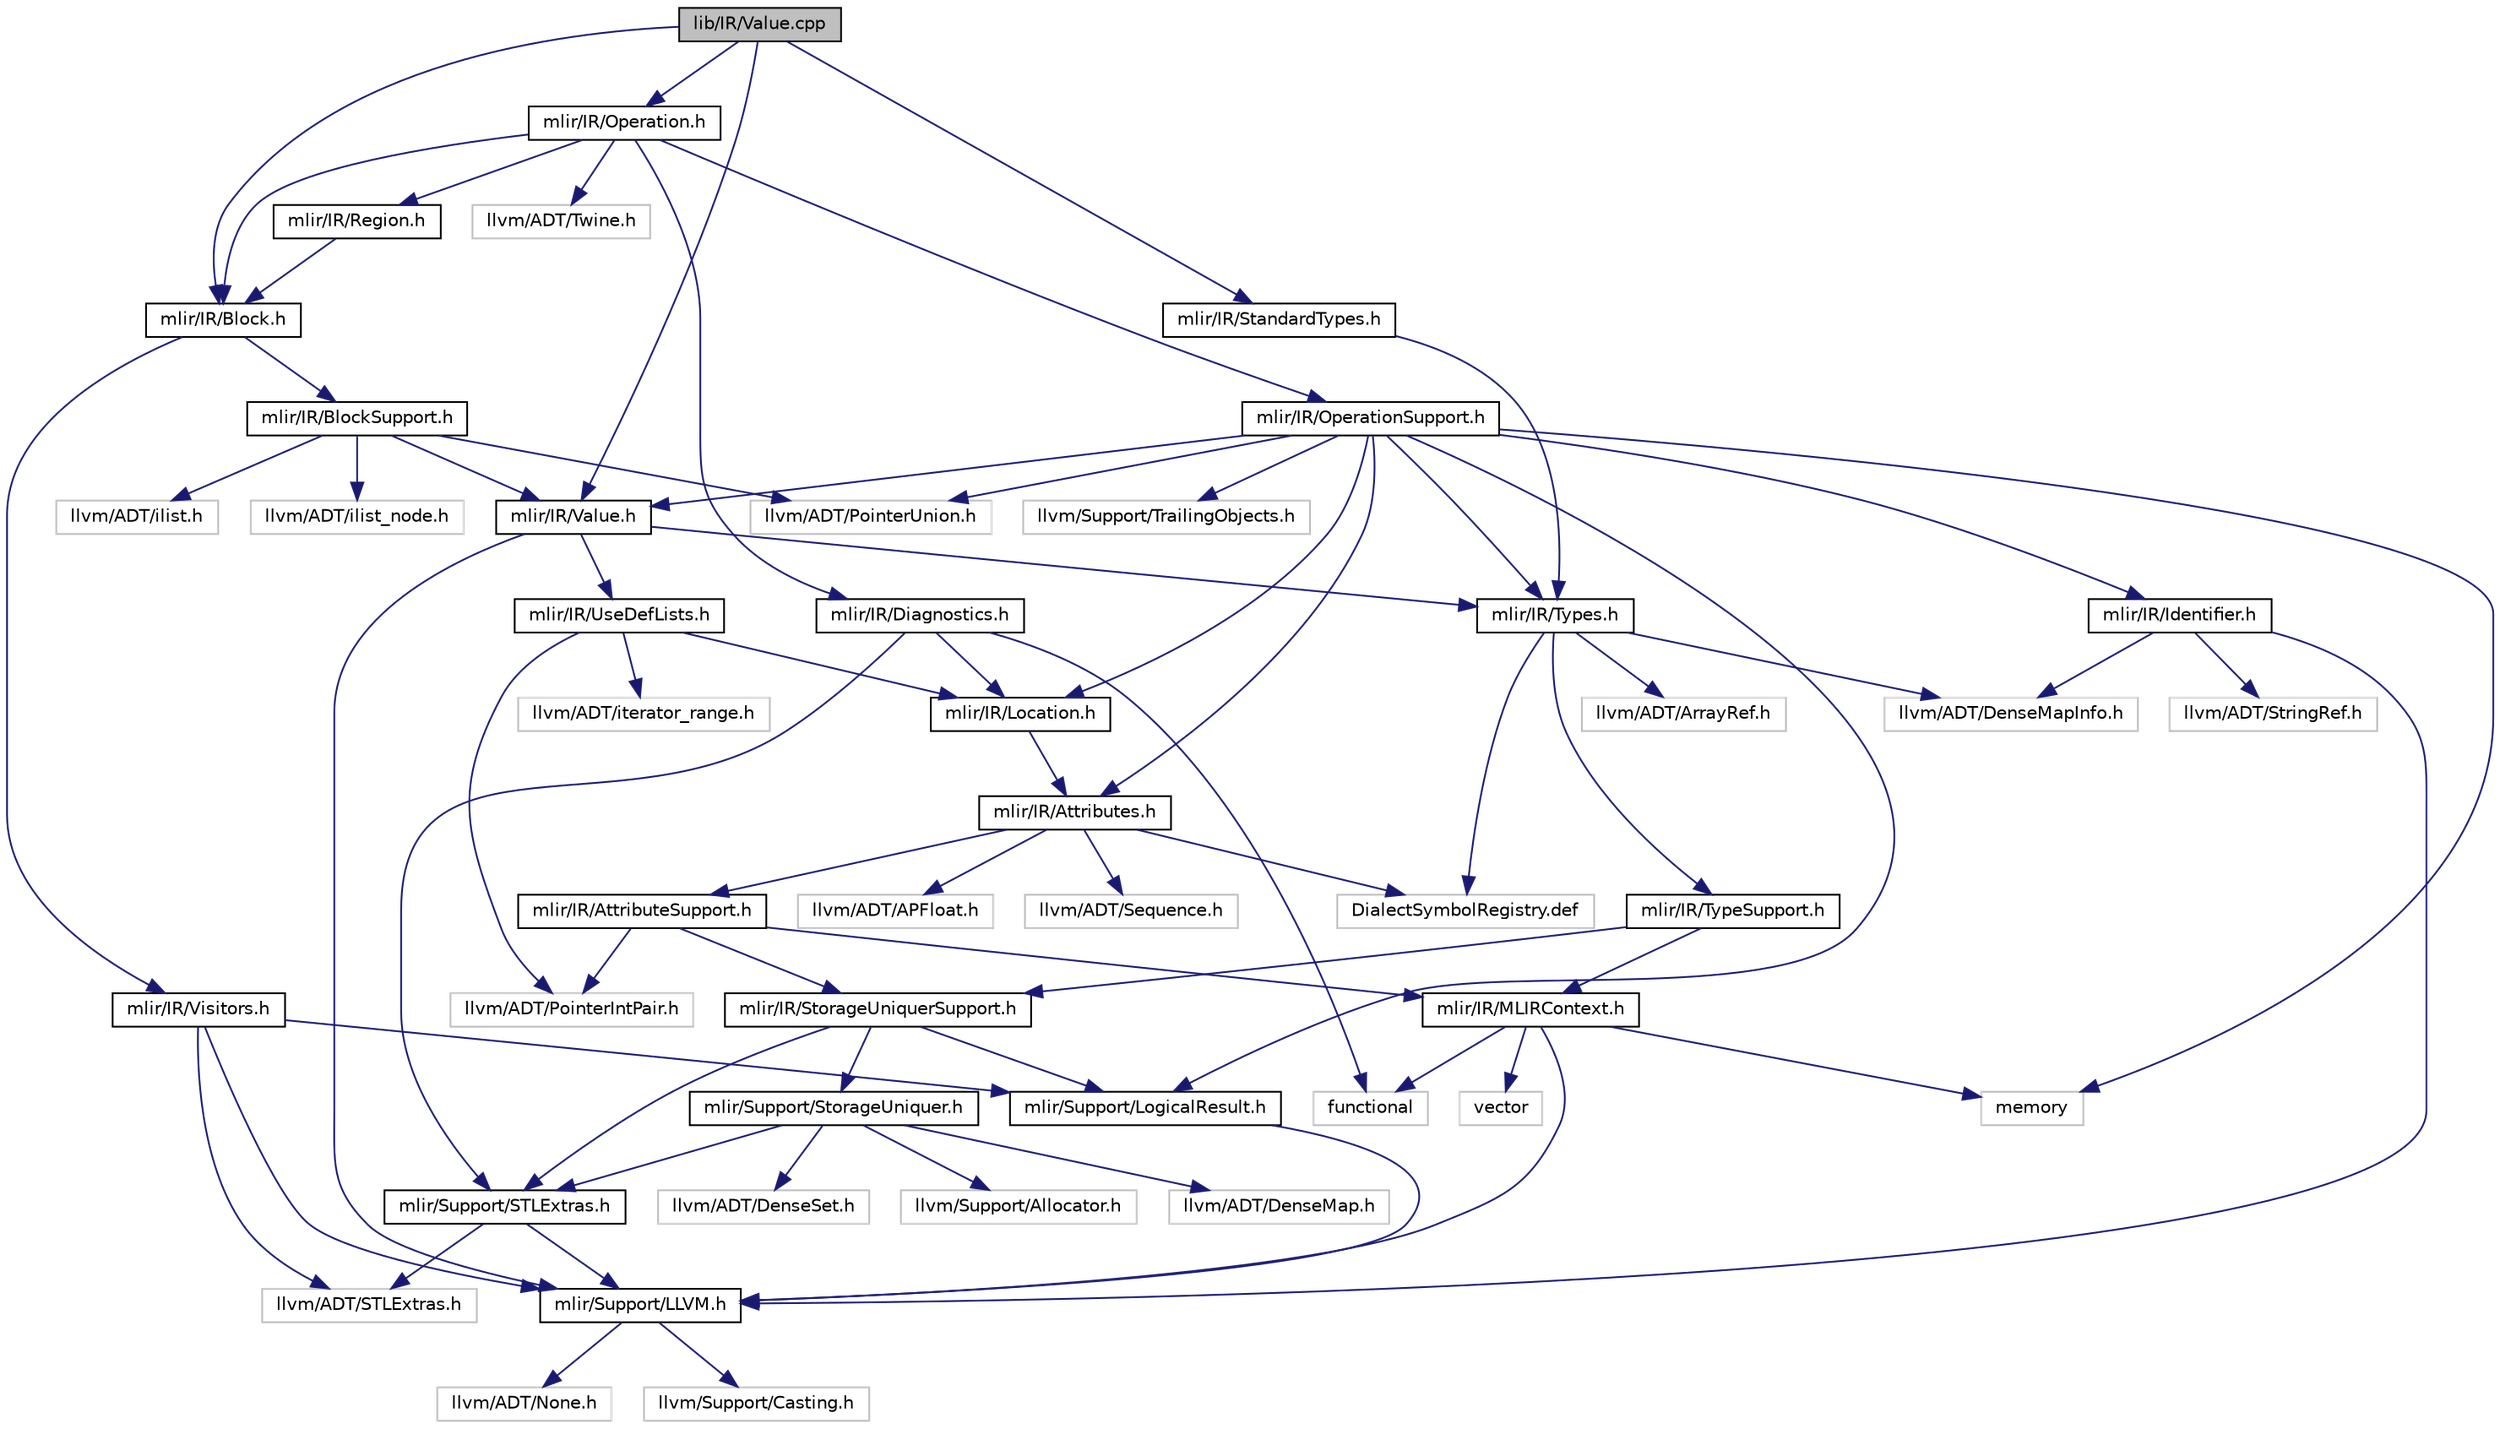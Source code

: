 digraph "lib/IR/Value.cpp"
{
  bgcolor="transparent";
  edge [fontname="Helvetica",fontsize="10",labelfontname="Helvetica",labelfontsize="10"];
  node [fontname="Helvetica",fontsize="10",shape=record];
  Node0 [label="lib/IR/Value.cpp",height=0.2,width=0.4,color="black", fillcolor="grey75", style="filled", fontcolor="black"];
  Node0 -> Node1 [color="midnightblue",fontsize="10",style="solid",fontname="Helvetica"];
  Node1 [label="mlir/IR/Value.h",height=0.2,width=0.4,color="black",URL="$Value_8h.html"];
  Node1 -> Node2 [color="midnightblue",fontsize="10",style="solid",fontname="Helvetica"];
  Node2 [label="mlir/IR/Types.h",height=0.2,width=0.4,color="black",URL="$Types_8h.html"];
  Node2 -> Node3 [color="midnightblue",fontsize="10",style="solid",fontname="Helvetica"];
  Node3 [label="mlir/IR/TypeSupport.h",height=0.2,width=0.4,color="black",URL="$TypeSupport_8h.html"];
  Node3 -> Node4 [color="midnightblue",fontsize="10",style="solid",fontname="Helvetica"];
  Node4 [label="mlir/IR/MLIRContext.h",height=0.2,width=0.4,color="black",URL="$MLIRContext_8h.html"];
  Node4 -> Node5 [color="midnightblue",fontsize="10",style="solid",fontname="Helvetica"];
  Node5 [label="mlir/Support/LLVM.h",height=0.2,width=0.4,color="black",URL="$LLVM_8h.html"];
  Node5 -> Node6 [color="midnightblue",fontsize="10",style="solid",fontname="Helvetica"];
  Node6 [label="llvm/ADT/None.h",height=0.2,width=0.4,color="grey75"];
  Node5 -> Node7 [color="midnightblue",fontsize="10",style="solid",fontname="Helvetica"];
  Node7 [label="llvm/Support/Casting.h",height=0.2,width=0.4,color="grey75"];
  Node4 -> Node8 [color="midnightblue",fontsize="10",style="solid",fontname="Helvetica"];
  Node8 [label="functional",height=0.2,width=0.4,color="grey75"];
  Node4 -> Node9 [color="midnightblue",fontsize="10",style="solid",fontname="Helvetica"];
  Node9 [label="memory",height=0.2,width=0.4,color="grey75"];
  Node4 -> Node10 [color="midnightblue",fontsize="10",style="solid",fontname="Helvetica"];
  Node10 [label="vector",height=0.2,width=0.4,color="grey75"];
  Node3 -> Node11 [color="midnightblue",fontsize="10",style="solid",fontname="Helvetica"];
  Node11 [label="mlir/IR/StorageUniquerSupport.h",height=0.2,width=0.4,color="black",URL="$StorageUniquerSupport_8h.html"];
  Node11 -> Node12 [color="midnightblue",fontsize="10",style="solid",fontname="Helvetica"];
  Node12 [label="mlir/Support/LogicalResult.h",height=0.2,width=0.4,color="black",URL="$LogicalResult_8h.html"];
  Node12 -> Node5 [color="midnightblue",fontsize="10",style="solid",fontname="Helvetica"];
  Node11 -> Node13 [color="midnightblue",fontsize="10",style="solid",fontname="Helvetica"];
  Node13 [label="mlir/Support/STLExtras.h",height=0.2,width=0.4,color="black",URL="$STLExtras_8h.html"];
  Node13 -> Node5 [color="midnightblue",fontsize="10",style="solid",fontname="Helvetica"];
  Node13 -> Node14 [color="midnightblue",fontsize="10",style="solid",fontname="Helvetica"];
  Node14 [label="llvm/ADT/STLExtras.h",height=0.2,width=0.4,color="grey75"];
  Node11 -> Node15 [color="midnightblue",fontsize="10",style="solid",fontname="Helvetica"];
  Node15 [label="mlir/Support/StorageUniquer.h",height=0.2,width=0.4,color="black",URL="$StorageUniquer_8h.html"];
  Node15 -> Node13 [color="midnightblue",fontsize="10",style="solid",fontname="Helvetica"];
  Node15 -> Node16 [color="midnightblue",fontsize="10",style="solid",fontname="Helvetica"];
  Node16 [label="llvm/ADT/DenseMap.h",height=0.2,width=0.4,color="grey75"];
  Node15 -> Node17 [color="midnightblue",fontsize="10",style="solid",fontname="Helvetica"];
  Node17 [label="llvm/ADT/DenseSet.h",height=0.2,width=0.4,color="grey75"];
  Node15 -> Node18 [color="midnightblue",fontsize="10",style="solid",fontname="Helvetica"];
  Node18 [label="llvm/Support/Allocator.h",height=0.2,width=0.4,color="grey75"];
  Node2 -> Node19 [color="midnightblue",fontsize="10",style="solid",fontname="Helvetica"];
  Node19 [label="llvm/ADT/ArrayRef.h",height=0.2,width=0.4,color="grey75"];
  Node2 -> Node20 [color="midnightblue",fontsize="10",style="solid",fontname="Helvetica"];
  Node20 [label="llvm/ADT/DenseMapInfo.h",height=0.2,width=0.4,color="grey75"];
  Node2 -> Node21 [color="midnightblue",fontsize="10",style="solid",fontname="Helvetica"];
  Node21 [label="DialectSymbolRegistry.def",height=0.2,width=0.4,color="grey75"];
  Node1 -> Node22 [color="midnightblue",fontsize="10",style="solid",fontname="Helvetica"];
  Node22 [label="mlir/IR/UseDefLists.h",height=0.2,width=0.4,color="black",URL="$UseDefLists_8h.html"];
  Node22 -> Node23 [color="midnightblue",fontsize="10",style="solid",fontname="Helvetica"];
  Node23 [label="mlir/IR/Location.h",height=0.2,width=0.4,color="black",URL="$Location_8h.html"];
  Node23 -> Node24 [color="midnightblue",fontsize="10",style="solid",fontname="Helvetica"];
  Node24 [label="mlir/IR/Attributes.h",height=0.2,width=0.4,color="black",URL="$Attributes_8h.html"];
  Node24 -> Node25 [color="midnightblue",fontsize="10",style="solid",fontname="Helvetica"];
  Node25 [label="mlir/IR/AttributeSupport.h",height=0.2,width=0.4,color="black",URL="$AttributeSupport_8h.html"];
  Node25 -> Node4 [color="midnightblue",fontsize="10",style="solid",fontname="Helvetica"];
  Node25 -> Node11 [color="midnightblue",fontsize="10",style="solid",fontname="Helvetica"];
  Node25 -> Node26 [color="midnightblue",fontsize="10",style="solid",fontname="Helvetica"];
  Node26 [label="llvm/ADT/PointerIntPair.h",height=0.2,width=0.4,color="grey75"];
  Node24 -> Node27 [color="midnightblue",fontsize="10",style="solid",fontname="Helvetica"];
  Node27 [label="llvm/ADT/APFloat.h",height=0.2,width=0.4,color="grey75"];
  Node24 -> Node28 [color="midnightblue",fontsize="10",style="solid",fontname="Helvetica"];
  Node28 [label="llvm/ADT/Sequence.h",height=0.2,width=0.4,color="grey75"];
  Node24 -> Node21 [color="midnightblue",fontsize="10",style="solid",fontname="Helvetica"];
  Node22 -> Node26 [color="midnightblue",fontsize="10",style="solid",fontname="Helvetica"];
  Node22 -> Node29 [color="midnightblue",fontsize="10",style="solid",fontname="Helvetica"];
  Node29 [label="llvm/ADT/iterator_range.h",height=0.2,width=0.4,color="grey75"];
  Node1 -> Node5 [color="midnightblue",fontsize="10",style="solid",fontname="Helvetica"];
  Node0 -> Node30 [color="midnightblue",fontsize="10",style="solid",fontname="Helvetica"];
  Node30 [label="mlir/IR/Block.h",height=0.2,width=0.4,color="black",URL="$Block_8h.html"];
  Node30 -> Node31 [color="midnightblue",fontsize="10",style="solid",fontname="Helvetica"];
  Node31 [label="mlir/IR/BlockSupport.h",height=0.2,width=0.4,color="black",URL="$BlockSupport_8h.html"];
  Node31 -> Node1 [color="midnightblue",fontsize="10",style="solid",fontname="Helvetica"];
  Node31 -> Node32 [color="midnightblue",fontsize="10",style="solid",fontname="Helvetica"];
  Node32 [label="llvm/ADT/PointerUnion.h",height=0.2,width=0.4,color="grey75"];
  Node31 -> Node33 [color="midnightblue",fontsize="10",style="solid",fontname="Helvetica"];
  Node33 [label="llvm/ADT/ilist.h",height=0.2,width=0.4,color="grey75"];
  Node31 -> Node34 [color="midnightblue",fontsize="10",style="solid",fontname="Helvetica"];
  Node34 [label="llvm/ADT/ilist_node.h",height=0.2,width=0.4,color="grey75"];
  Node30 -> Node35 [color="midnightblue",fontsize="10",style="solid",fontname="Helvetica"];
  Node35 [label="mlir/IR/Visitors.h",height=0.2,width=0.4,color="black",URL="$Visitors_8h.html"];
  Node35 -> Node5 [color="midnightblue",fontsize="10",style="solid",fontname="Helvetica"];
  Node35 -> Node12 [color="midnightblue",fontsize="10",style="solid",fontname="Helvetica"];
  Node35 -> Node14 [color="midnightblue",fontsize="10",style="solid",fontname="Helvetica"];
  Node0 -> Node36 [color="midnightblue",fontsize="10",style="solid",fontname="Helvetica"];
  Node36 [label="mlir/IR/Operation.h",height=0.2,width=0.4,color="black",URL="$Operation_8h.html"];
  Node36 -> Node30 [color="midnightblue",fontsize="10",style="solid",fontname="Helvetica"];
  Node36 -> Node37 [color="midnightblue",fontsize="10",style="solid",fontname="Helvetica"];
  Node37 [label="mlir/IR/Diagnostics.h",height=0.2,width=0.4,color="black",URL="$Diagnostics_8h.html"];
  Node37 -> Node23 [color="midnightblue",fontsize="10",style="solid",fontname="Helvetica"];
  Node37 -> Node13 [color="midnightblue",fontsize="10",style="solid",fontname="Helvetica"];
  Node37 -> Node8 [color="midnightblue",fontsize="10",style="solid",fontname="Helvetica"];
  Node36 -> Node38 [color="midnightblue",fontsize="10",style="solid",fontname="Helvetica"];
  Node38 [label="mlir/IR/OperationSupport.h",height=0.2,width=0.4,color="black",URL="$OperationSupport_8h.html"];
  Node38 -> Node24 [color="midnightblue",fontsize="10",style="solid",fontname="Helvetica"];
  Node38 -> Node39 [color="midnightblue",fontsize="10",style="solid",fontname="Helvetica"];
  Node39 [label="mlir/IR/Identifier.h",height=0.2,width=0.4,color="black",URL="$Identifier_8h.html"];
  Node39 -> Node5 [color="midnightblue",fontsize="10",style="solid",fontname="Helvetica"];
  Node39 -> Node20 [color="midnightblue",fontsize="10",style="solid",fontname="Helvetica"];
  Node39 -> Node40 [color="midnightblue",fontsize="10",style="solid",fontname="Helvetica"];
  Node40 [label="llvm/ADT/StringRef.h",height=0.2,width=0.4,color="grey75"];
  Node38 -> Node23 [color="midnightblue",fontsize="10",style="solid",fontname="Helvetica"];
  Node38 -> Node2 [color="midnightblue",fontsize="10",style="solid",fontname="Helvetica"];
  Node38 -> Node1 [color="midnightblue",fontsize="10",style="solid",fontname="Helvetica"];
  Node38 -> Node12 [color="midnightblue",fontsize="10",style="solid",fontname="Helvetica"];
  Node38 -> Node32 [color="midnightblue",fontsize="10",style="solid",fontname="Helvetica"];
  Node38 -> Node41 [color="midnightblue",fontsize="10",style="solid",fontname="Helvetica"];
  Node41 [label="llvm/Support/TrailingObjects.h",height=0.2,width=0.4,color="grey75"];
  Node38 -> Node9 [color="midnightblue",fontsize="10",style="solid",fontname="Helvetica"];
  Node36 -> Node42 [color="midnightblue",fontsize="10",style="solid",fontname="Helvetica"];
  Node42 [label="mlir/IR/Region.h",height=0.2,width=0.4,color="black",URL="$IR_2Region_8h.html"];
  Node42 -> Node30 [color="midnightblue",fontsize="10",style="solid",fontname="Helvetica"];
  Node36 -> Node43 [color="midnightblue",fontsize="10",style="solid",fontname="Helvetica"];
  Node43 [label="llvm/ADT/Twine.h",height=0.2,width=0.4,color="grey75"];
  Node0 -> Node44 [color="midnightblue",fontsize="10",style="solid",fontname="Helvetica"];
  Node44 [label="mlir/IR/StandardTypes.h",height=0.2,width=0.4,color="black",URL="$StandardTypes_8h.html"];
  Node44 -> Node2 [color="midnightblue",fontsize="10",style="solid",fontname="Helvetica"];
}
